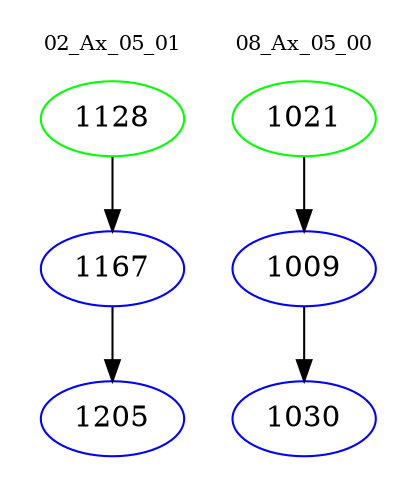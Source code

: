 digraph{
subgraph cluster_0 {
color = white
label = "02_Ax_05_01";
fontsize=10;
T0_1128 [label="1128", color="green"]
T0_1128 -> T0_1167 [color="black"]
T0_1167 [label="1167", color="blue"]
T0_1167 -> T0_1205 [color="black"]
T0_1205 [label="1205", color="blue"]
}
subgraph cluster_1 {
color = white
label = "08_Ax_05_00";
fontsize=10;
T1_1021 [label="1021", color="green"]
T1_1021 -> T1_1009 [color="black"]
T1_1009 [label="1009", color="blue"]
T1_1009 -> T1_1030 [color="black"]
T1_1030 [label="1030", color="blue"]
}
}
